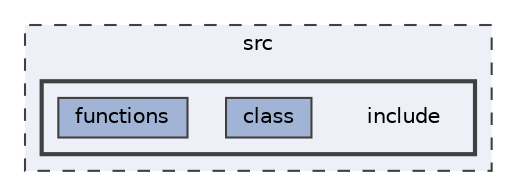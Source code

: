 digraph "D:/Github/Cergy-Meteo/src/include"
{
 // LATEX_PDF_SIZE
  bgcolor="transparent";
  edge [fontname=Helvetica,fontsize=10,labelfontname=Helvetica,labelfontsize=10];
  node [fontname=Helvetica,fontsize=10,shape=box,height=0.2,width=0.4];
  compound=true
  subgraph clusterdir_68267d1309a1af8e8297ef4c3efbcdba {
    graph [ bgcolor="#edf0f7", pencolor="grey25", label="src", fontname=Helvetica,fontsize=10 style="filled,dashed", URL="dir_68267d1309a1af8e8297ef4c3efbcdba.html",tooltip=""]
  subgraph clusterdir_b0856f6b0d80ccb263b2f415c91f9e17 {
    graph [ bgcolor="#edf0f7", pencolor="grey25", label="", fontname=Helvetica,fontsize=10 style="filled,bold", URL="dir_b0856f6b0d80ccb263b2f415c91f9e17.html",tooltip=""]
    dir_b0856f6b0d80ccb263b2f415c91f9e17 [shape=plaintext, label="include"];
  dir_e9d5ff0addf61061dcf1df58f6cebf64 [label="class", fillcolor="#a2b4d6", color="grey25", style="filled", URL="dir_e9d5ff0addf61061dcf1df58f6cebf64.html",tooltip=""];
  dir_b6437002687694db345980cd5e2387fa [label="functions", fillcolor="#a2b4d6", color="grey25", style="filled", URL="dir_b6437002687694db345980cd5e2387fa.html",tooltip=""];
  }
  }
}
